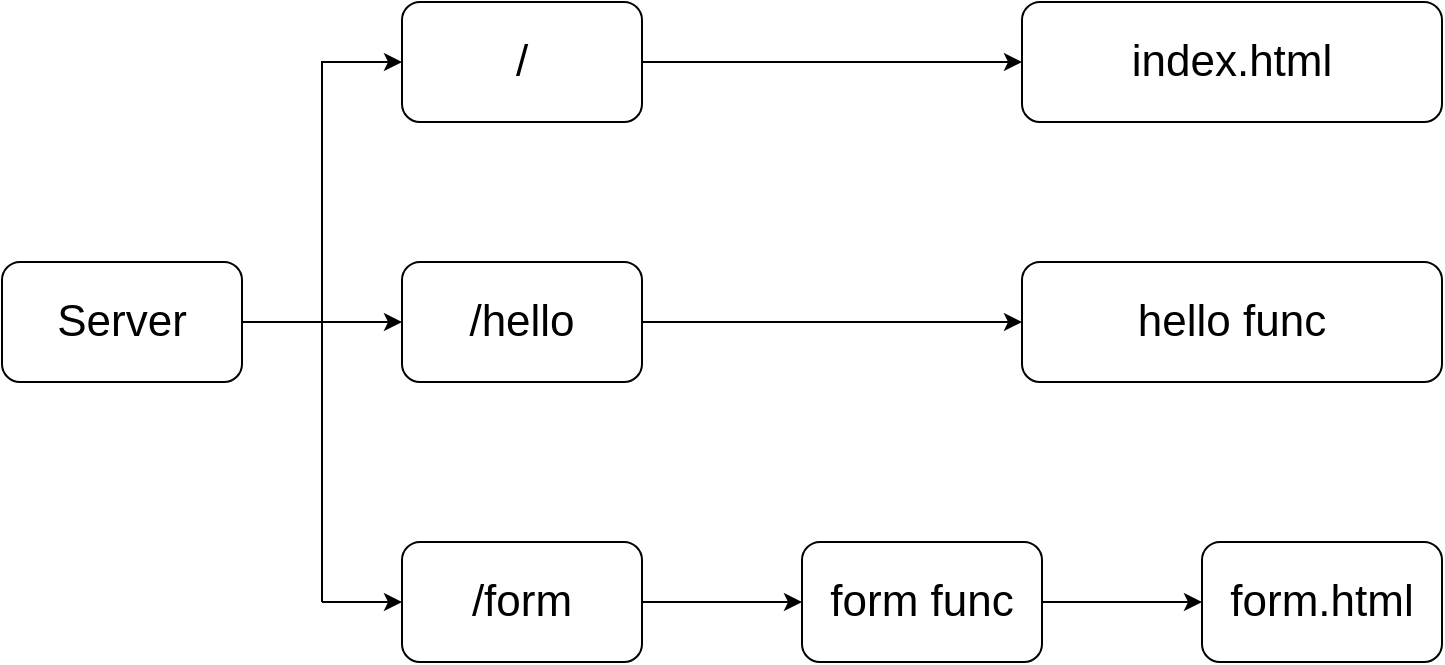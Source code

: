 <mxfile version="24.2.5" type="device">
  <diagram name="Page-1" id="pwJ3SHvx65jP2xed9234">
    <mxGraphModel dx="1176" dy="1104" grid="1" gridSize="10" guides="1" tooltips="1" connect="1" arrows="1" fold="1" page="1" pageScale="1" pageWidth="850" pageHeight="1100" math="0" shadow="0">
      <root>
        <mxCell id="0" />
        <mxCell id="1" parent="0" />
        <mxCell id="tiFgBK0ghO3vMmUP0_1w-10" style="edgeStyle=orthogonalEdgeStyle;rounded=0;orthogonalLoop=1;jettySize=auto;html=1;entryX=0;entryY=0.5;entryDx=0;entryDy=0;" edge="1" parent="1" source="tiFgBK0ghO3vMmUP0_1w-1" target="tiFgBK0ghO3vMmUP0_1w-2">
          <mxGeometry relative="1" as="geometry">
            <Array as="points">
              <mxPoint x="200" y="400" />
              <mxPoint x="200" y="400" />
            </Array>
          </mxGeometry>
        </mxCell>
        <mxCell id="tiFgBK0ghO3vMmUP0_1w-1" value="&lt;font style=&quot;font-size: 22px;&quot;&gt;Server&lt;/font&gt;" style="rounded=1;whiteSpace=wrap;html=1;" vertex="1" parent="1">
          <mxGeometry x="40" y="370" width="120" height="60" as="geometry" />
        </mxCell>
        <mxCell id="tiFgBK0ghO3vMmUP0_1w-15" style="edgeStyle=orthogonalEdgeStyle;rounded=0;orthogonalLoop=1;jettySize=auto;html=1;exitX=1;exitY=0.5;exitDx=0;exitDy=0;entryX=0;entryY=0.5;entryDx=0;entryDy=0;" edge="1" parent="1" source="tiFgBK0ghO3vMmUP0_1w-2" target="tiFgBK0ghO3vMmUP0_1w-7">
          <mxGeometry relative="1" as="geometry" />
        </mxCell>
        <mxCell id="tiFgBK0ghO3vMmUP0_1w-2" value="&lt;font style=&quot;font-size: 22px;&quot;&gt;/hello&lt;/font&gt;" style="rounded=1;whiteSpace=wrap;html=1;" vertex="1" parent="1">
          <mxGeometry x="240" y="370" width="120" height="60" as="geometry" />
        </mxCell>
        <mxCell id="tiFgBK0ghO3vMmUP0_1w-16" style="edgeStyle=orthogonalEdgeStyle;rounded=0;orthogonalLoop=1;jettySize=auto;html=1;exitX=1;exitY=0.5;exitDx=0;exitDy=0;entryX=0;entryY=0.5;entryDx=0;entryDy=0;" edge="1" parent="1" source="tiFgBK0ghO3vMmUP0_1w-3" target="tiFgBK0ghO3vMmUP0_1w-5">
          <mxGeometry relative="1" as="geometry" />
        </mxCell>
        <mxCell id="tiFgBK0ghO3vMmUP0_1w-3" value="&lt;font style=&quot;font-size: 22px;&quot;&gt;/&lt;/font&gt;" style="rounded=1;whiteSpace=wrap;html=1;" vertex="1" parent="1">
          <mxGeometry x="240" y="240" width="120" height="60" as="geometry" />
        </mxCell>
        <mxCell id="tiFgBK0ghO3vMmUP0_1w-17" style="edgeStyle=orthogonalEdgeStyle;rounded=0;orthogonalLoop=1;jettySize=auto;html=1;exitX=1;exitY=0.5;exitDx=0;exitDy=0;entryX=0;entryY=0.5;entryDx=0;entryDy=0;" edge="1" parent="1" source="tiFgBK0ghO3vMmUP0_1w-4" target="tiFgBK0ghO3vMmUP0_1w-8">
          <mxGeometry relative="1" as="geometry" />
        </mxCell>
        <mxCell id="tiFgBK0ghO3vMmUP0_1w-4" value="&lt;font style=&quot;font-size: 22px;&quot;&gt;/form&lt;/font&gt;" style="rounded=1;whiteSpace=wrap;html=1;" vertex="1" parent="1">
          <mxGeometry x="240" y="510" width="120" height="60" as="geometry" />
        </mxCell>
        <mxCell id="tiFgBK0ghO3vMmUP0_1w-5" value="&lt;font style=&quot;font-size: 22px;&quot;&gt;index.html&lt;/font&gt;" style="rounded=1;whiteSpace=wrap;html=1;" vertex="1" parent="1">
          <mxGeometry x="550" y="240" width="210" height="60" as="geometry" />
        </mxCell>
        <mxCell id="tiFgBK0ghO3vMmUP0_1w-7" value="&lt;font style=&quot;font-size: 22px;&quot;&gt;hello func&lt;/font&gt;" style="rounded=1;whiteSpace=wrap;html=1;" vertex="1" parent="1">
          <mxGeometry x="550" y="370" width="210" height="60" as="geometry" />
        </mxCell>
        <mxCell id="tiFgBK0ghO3vMmUP0_1w-18" style="edgeStyle=orthogonalEdgeStyle;rounded=0;orthogonalLoop=1;jettySize=auto;html=1;exitX=1;exitY=0.5;exitDx=0;exitDy=0;entryX=0;entryY=0.5;entryDx=0;entryDy=0;" edge="1" parent="1" source="tiFgBK0ghO3vMmUP0_1w-8" target="tiFgBK0ghO3vMmUP0_1w-9">
          <mxGeometry relative="1" as="geometry" />
        </mxCell>
        <mxCell id="tiFgBK0ghO3vMmUP0_1w-8" value="&lt;font style=&quot;font-size: 22px;&quot;&gt;form func&lt;/font&gt;" style="rounded=1;whiteSpace=wrap;html=1;" vertex="1" parent="1">
          <mxGeometry x="440" y="510" width="120" height="60" as="geometry" />
        </mxCell>
        <mxCell id="tiFgBK0ghO3vMmUP0_1w-9" value="&lt;font style=&quot;font-size: 22px;&quot;&gt;form.html&lt;/font&gt;" style="rounded=1;whiteSpace=wrap;html=1;" vertex="1" parent="1">
          <mxGeometry x="640" y="510" width="120" height="60" as="geometry" />
        </mxCell>
        <mxCell id="tiFgBK0ghO3vMmUP0_1w-11" value="" style="endArrow=classic;html=1;rounded=0;entryX=0;entryY=0.5;entryDx=0;entryDy=0;" edge="1" parent="1" target="tiFgBK0ghO3vMmUP0_1w-3">
          <mxGeometry width="50" height="50" relative="1" as="geometry">
            <mxPoint x="200" y="540" as="sourcePoint" />
            <mxPoint x="200" y="320" as="targetPoint" />
            <Array as="points">
              <mxPoint x="200" y="360" />
              <mxPoint x="200" y="270" />
            </Array>
          </mxGeometry>
        </mxCell>
        <mxCell id="tiFgBK0ghO3vMmUP0_1w-14" value="" style="endArrow=classic;html=1;rounded=0;entryX=0;entryY=0.5;entryDx=0;entryDy=0;" edge="1" parent="1" target="tiFgBK0ghO3vMmUP0_1w-4">
          <mxGeometry width="50" height="50" relative="1" as="geometry">
            <mxPoint x="200" y="540" as="sourcePoint" />
            <mxPoint x="250" y="490" as="targetPoint" />
          </mxGeometry>
        </mxCell>
      </root>
    </mxGraphModel>
  </diagram>
</mxfile>

